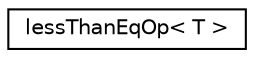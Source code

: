 digraph "Graphical Class Hierarchy"
{
 // LATEX_PDF_SIZE
  edge [fontname="Helvetica",fontsize="10",labelfontname="Helvetica",labelfontsize="10"];
  node [fontname="Helvetica",fontsize="10",shape=record];
  rankdir="LR";
  Node0 [label="lessThanEqOp\< T \>",height=0.2,width=0.4,color="black", fillcolor="white", style="filled",URL="$structpFlow_1_1lessThanEqOp.html",tooltip=" "];
}
